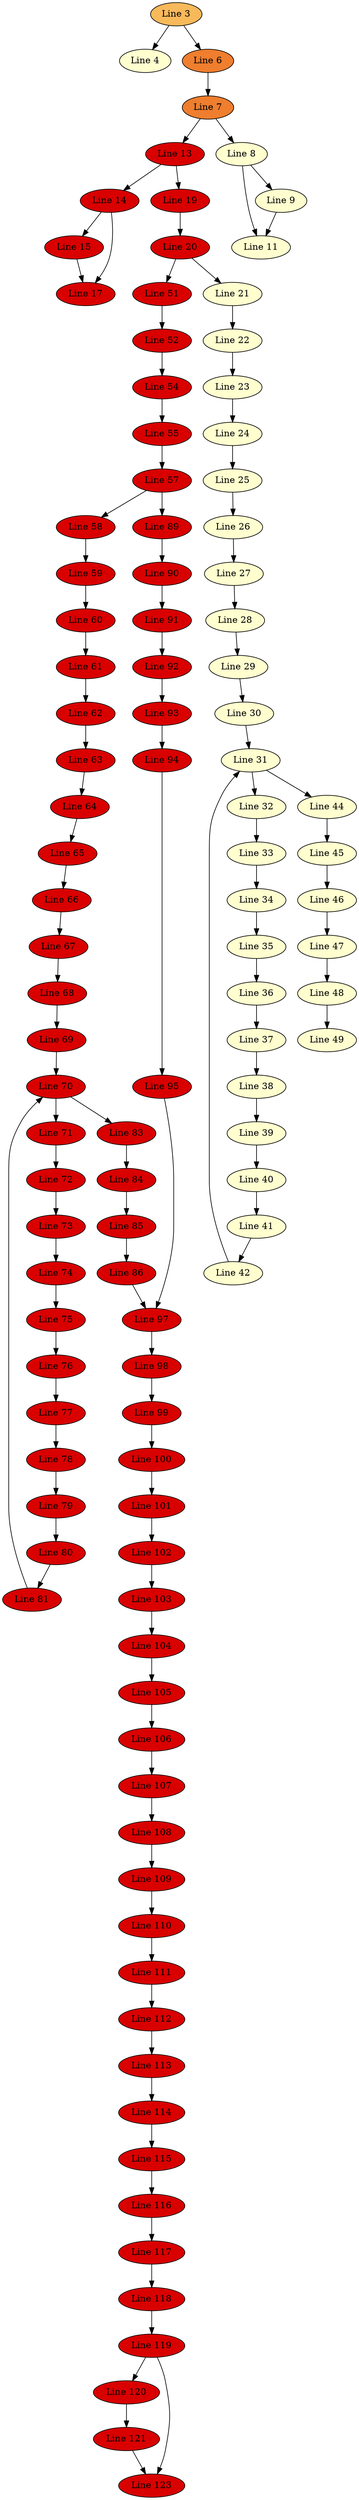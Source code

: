 strict digraph {
Line100[label="Line 100", shape=ellipse, style=filled, fillcolor="#d90000"];
Line101[label="Line 101", shape=ellipse, style=filled, fillcolor="#d90000"];
Line102[label="Line 102", shape=ellipse, style=filled, fillcolor="#d90000"];
Line103[label="Line 103", shape=ellipse, style=filled, fillcolor="#d90000"];
Line104[label="Line 104", shape=ellipse, style=filled, fillcolor="#d90000"];
Line105[label="Line 105", shape=ellipse, style=filled, fillcolor="#d90000"];
Line106[label="Line 106", shape=ellipse, style=filled, fillcolor="#d90000"];
Line107[label="Line 107", shape=ellipse, style=filled, fillcolor="#d90000"];
Line108[label="Line 108", shape=ellipse, style=filled, fillcolor="#d90000"];
Line109[label="Line 109", shape=ellipse, style=filled, fillcolor="#d90000"];
Line110[label="Line 110", shape=ellipse, style=filled, fillcolor="#d90000"];
Line111[label="Line 111", shape=ellipse, style=filled, fillcolor="#d90000"];
Line112[label="Line 112", shape=ellipse, style=filled, fillcolor="#d90000"];
Line113[label="Line 113", shape=ellipse, style=filled, fillcolor="#d90000"];
Line114[label="Line 114", shape=ellipse, style=filled, fillcolor="#d90000"];
Line115[label="Line 115", shape=ellipse, style=filled, fillcolor="#d90000"];
Line116[label="Line 116", shape=ellipse, style=filled, fillcolor="#d90000"];
Line117[label="Line 117", shape=ellipse, style=filled, fillcolor="#d90000"];
Line118[label="Line 118", shape=ellipse, style=filled, fillcolor="#d90000"];
Line119[label="Line 119", shape=ellipse, style=filled, fillcolor="#d90000"];
Line11[label="Line 11", shape=ellipse, style=filled, fillcolor="#fffecf"];
Line120[label="Line 120", shape=ellipse, style=filled, fillcolor="#d90000"];
Line121[label="Line 121", shape=ellipse, style=filled, fillcolor="#d90000"];
Line123[label="Line 123", shape=ellipse, style=filled, fillcolor="#d90000"];
Line13[label="Line 13", shape=ellipse, style=filled, fillcolor="#d90000"];
Line14[label="Line 14", shape=ellipse, style=filled, fillcolor="#d90000"];
Line15[label="Line 15", shape=ellipse, style=filled, fillcolor="#d90000"];
Line17[label="Line 17", shape=ellipse, style=filled, fillcolor="#d90000"];
Line19[label="Line 19", shape=ellipse, style=filled, fillcolor="#d90000"];
Line20[label="Line 20", shape=ellipse, style=filled, fillcolor="#d90000"];
Line21[label="Line 21", shape=ellipse, style=filled, fillcolor="#fffecf"];
Line22[label="Line 22", shape=ellipse, style=filled, fillcolor="#fffecf"];
Line23[label="Line 23", shape=ellipse, style=filled, fillcolor="#fffecf"];
Line24[label="Line 24", shape=ellipse, style=filled, fillcolor="#fffecf"];
Line25[label="Line 25", shape=ellipse, style=filled, fillcolor="#fffecf"];
Line26[label="Line 26", shape=ellipse, style=filled, fillcolor="#fffecf"];
Line27[label="Line 27", shape=ellipse, style=filled, fillcolor="#fffecf"];
Line28[label="Line 28", shape=ellipse, style=filled, fillcolor="#fffecf"];
Line29[label="Line 29", shape=ellipse, style=filled, fillcolor="#fffecf"];
Line30[label="Line 30", shape=ellipse, style=filled, fillcolor="#fffecf"];
Line31[label="Line 31", shape=ellipse, style=filled, fillcolor="#fffecf"];
Line32[label="Line 32", shape=ellipse, style=filled, fillcolor="#fffecf"];
Line33[label="Line 33", shape=ellipse, style=filled, fillcolor="#fffecf"];
Line34[label="Line 34", shape=ellipse, style=filled, fillcolor="#fffecf"];
Line35[label="Line 35", shape=ellipse, style=filled, fillcolor="#fffecf"];
Line36[label="Line 36", shape=ellipse, style=filled, fillcolor="#fffecf"];
Line37[label="Line 37", shape=ellipse, style=filled, fillcolor="#fffecf"];
Line38[label="Line 38", shape=ellipse, style=filled, fillcolor="#fffecf"];
Line39[label="Line 39", shape=ellipse, style=filled, fillcolor="#fffecf"];
Line3[label="Line 3", shape=ellipse, style=filled, fillcolor="#f8b95b"];
Line40[label="Line 40", shape=ellipse, style=filled, fillcolor="#fffecf"];
Line41[label="Line 41", shape=ellipse, style=filled, fillcolor="#fffecf"];
Line42[label="Line 42", shape=ellipse, style=filled, fillcolor="#fffecf"];
Line44[label="Line 44", shape=ellipse, style=filled, fillcolor="#fffecf"];
Line45[label="Line 45", shape=ellipse, style=filled, fillcolor="#fffecf"];
Line46[label="Line 46", shape=ellipse, style=filled, fillcolor="#fffecf"];
Line47[label="Line 47", shape=ellipse, style=filled, fillcolor="#fffecf"];
Line48[label="Line 48", shape=ellipse, style=filled, fillcolor="#fffecf"];
Line49[label="Line 49", shape=ellipse, style=filled, fillcolor="#fffecf"];
Line4[label="Line 4", shape=ellipse, style=filled, fillcolor="#fffecf"];
Line51[label="Line 51", shape=ellipse, style=filled, fillcolor="#d90000"];
Line52[label="Line 52", shape=ellipse, style=filled, fillcolor="#d90000"];
Line54[label="Line 54", shape=ellipse, style=filled, fillcolor="#d90000"];
Line55[label="Line 55", shape=ellipse, style=filled, fillcolor="#d90000"];
Line57[label="Line 57", shape=ellipse, style=filled, fillcolor="#d90000"];
Line58[label="Line 58", shape=ellipse, style=filled, fillcolor="#d90000"];
Line59[label="Line 59", shape=ellipse, style=filled, fillcolor="#d90000"];
Line60[label="Line 60", shape=ellipse, style=filled, fillcolor="#d90000"];
Line61[label="Line 61", shape=ellipse, style=filled, fillcolor="#d90000"];
Line62[label="Line 62", shape=ellipse, style=filled, fillcolor="#d90000"];
Line63[label="Line 63", shape=ellipse, style=filled, fillcolor="#d90000"];
Line64[label="Line 64", shape=ellipse, style=filled, fillcolor="#d90000"];
Line65[label="Line 65", shape=ellipse, style=filled, fillcolor="#d90000"];
Line66[label="Line 66", shape=ellipse, style=filled, fillcolor="#d90000"];
Line67[label="Line 67", shape=ellipse, style=filled, fillcolor="#d90000"];
Line68[label="Line 68", shape=ellipse, style=filled, fillcolor="#d90000"];
Line69[label="Line 69", shape=ellipse, style=filled, fillcolor="#d90000"];
Line6[label="Line 6", shape=ellipse, style=filled, fillcolor="#ef7e2e"];
Line70[label="Line 70", shape=ellipse, style=filled, fillcolor="#d90000"];
Line71[label="Line 71", shape=ellipse, style=filled, fillcolor="#d90000"];
Line72[label="Line 72", shape=ellipse, style=filled, fillcolor="#d90000"];
Line73[label="Line 73", shape=ellipse, style=filled, fillcolor="#d90000"];
Line74[label="Line 74", shape=ellipse, style=filled, fillcolor="#d90000"];
Line75[label="Line 75", shape=ellipse, style=filled, fillcolor="#d90000"];
Line76[label="Line 76", shape=ellipse, style=filled, fillcolor="#d90000"];
Line77[label="Line 77", shape=ellipse, style=filled, fillcolor="#d90000"];
Line78[label="Line 78", shape=ellipse, style=filled, fillcolor="#d90000"];
Line79[label="Line 79", shape=ellipse, style=filled, fillcolor="#d90000"];
Line7[label="Line 7", shape=ellipse, style=filled, fillcolor="#ef7e2e"];
Line80[label="Line 80", shape=ellipse, style=filled, fillcolor="#d90000"];
Line81[label="Line 81", shape=ellipse, style=filled, fillcolor="#d90000"];
Line83[label="Line 83", shape=ellipse, style=filled, fillcolor="#d90000"];
Line84[label="Line 84", shape=ellipse, style=filled, fillcolor="#d90000"];
Line85[label="Line 85", shape=ellipse, style=filled, fillcolor="#d90000"];
Line86[label="Line 86", shape=ellipse, style=filled, fillcolor="#d90000"];
Line89[label="Line 89", shape=ellipse, style=filled, fillcolor="#d90000"];
Line8[label="Line 8", shape=ellipse, style=filled, fillcolor="#fffecf"];
Line90[label="Line 90", shape=ellipse, style=filled, fillcolor="#d90000"];
Line91[label="Line 91", shape=ellipse, style=filled, fillcolor="#d90000"];
Line92[label="Line 92", shape=ellipse, style=filled, fillcolor="#d90000"];
Line93[label="Line 93", shape=ellipse, style=filled, fillcolor="#d90000"];
Line94[label="Line 94", shape=ellipse, style=filled, fillcolor="#d90000"];
Line95[label="Line 95", shape=ellipse, style=filled, fillcolor="#d90000"];
Line97[label="Line 97", shape=ellipse, style=filled, fillcolor="#d90000"];
Line98[label="Line 98", shape=ellipse, style=filled, fillcolor="#d90000"];
Line99[label="Line 99", shape=ellipse, style=filled, fillcolor="#d90000"];
Line9[label="Line 9", shape=ellipse, style=filled, fillcolor="#fffecf"];
"Line3" -> "Line4";
"Line3" -> "Line6";
"Line6" -> "Line7";
"Line7" -> "Line8";
"Line7" -> "Line13";
"Line7" -> "Line13";
"Line8" -> "Line9";
"Line8" -> "Line11";
"Line9" -> "Line11";
"Line13" -> "Line14";
"Line13" -> "Line19";
"Line14" -> "Line15";
"Line14" -> "Line17";
"Line15" -> "Line17";
"Line19" -> "Line20";
"Line20" -> "Line21";
"Line20" -> "Line51";
"Line21" -> "Line22";
"Line22" -> "Line23";
"Line23" -> "Line24";
"Line24" -> "Line25";
"Line25" -> "Line26";
"Line26" -> "Line27";
"Line27" -> "Line28";
"Line28" -> "Line29";
"Line29" -> "Line30";
"Line30" -> "Line31";
"Line31" -> "Line44";
"Line42" -> "Line31";
"Line31" -> "Line44";
"Line31" -> "Line32";
"Line32" -> "Line33";
"Line33" -> "Line34";
"Line34" -> "Line35";
"Line35" -> "Line36";
"Line36" -> "Line37";
"Line37" -> "Line38";
"Line38" -> "Line39";
"Line39" -> "Line40";
"Line40" -> "Line41";
"Line41" -> "Line42";
"Line44" -> "Line45";
"Line45" -> "Line46";
"Line46" -> "Line47";
"Line47" -> "Line48";
"Line48" -> "Line49";
"Line51" -> "Line52";
"Line52" -> "Line54";
"Line54" -> "Line55";
"Line55" -> "Line57";
"Line57" -> "Line58";
"Line57" -> "Line89";
"Line58" -> "Line59";
"Line59" -> "Line60";
"Line60" -> "Line61";
"Line61" -> "Line62";
"Line62" -> "Line63";
"Line63" -> "Line64";
"Line64" -> "Line65";
"Line65" -> "Line66";
"Line66" -> "Line67";
"Line67" -> "Line68";
"Line68" -> "Line69";
"Line69" -> "Line70";
"Line70" -> "Line83";
"Line81" -> "Line70";
"Line70" -> "Line83";
"Line70" -> "Line71";
"Line71" -> "Line72";
"Line72" -> "Line73";
"Line73" -> "Line74";
"Line74" -> "Line75";
"Line75" -> "Line76";
"Line76" -> "Line77";
"Line77" -> "Line78";
"Line78" -> "Line79";
"Line79" -> "Line80";
"Line80" -> "Line81";
"Line83" -> "Line84";
"Line84" -> "Line85";
"Line85" -> "Line86";
"Line86" -> "Line97";
"Line89" -> "Line90";
"Line90" -> "Line91";
"Line91" -> "Line92";
"Line92" -> "Line93";
"Line93" -> "Line94";
"Line94" -> "Line95";
"Line95" -> "Line97";
"Line97" -> "Line98";
"Line98" -> "Line99";
"Line99" -> "Line100";
"Line100" -> "Line101";
"Line101" -> "Line102";
"Line102" -> "Line103";
"Line103" -> "Line104";
"Line104" -> "Line105";
"Line105" -> "Line106";
"Line106" -> "Line107";
"Line107" -> "Line108";
"Line108" -> "Line109";
"Line109" -> "Line110";
"Line110" -> "Line111";
"Line111" -> "Line112";
"Line112" -> "Line113";
"Line113" -> "Line114";
"Line114" -> "Line115";
"Line115" -> "Line116";
"Line116" -> "Line117";
"Line117" -> "Line118";
"Line118" -> "Line119";
"Line119" -> "Line120";
"Line119" -> "Line123";
"Line120" -> "Line121";
"Line121" -> "Line123";
}